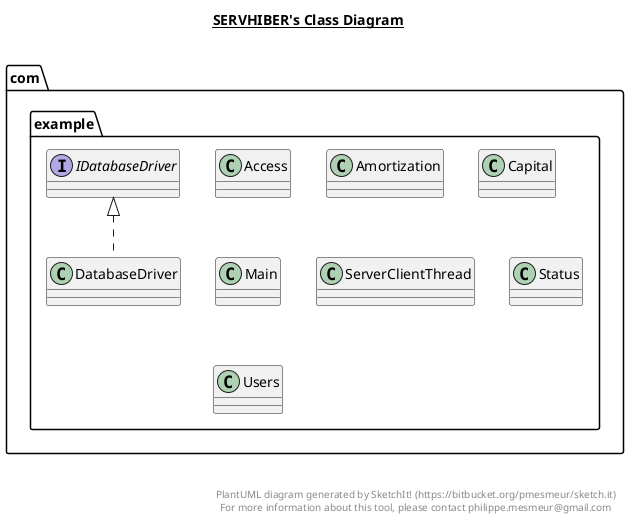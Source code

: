 @startuml

title __SERVHIBER's Class Diagram__\n

  namespace com.example {
    class com.example.Access {
    }
  }
  

  namespace com.example {
    class com.example.Amortization {
    }
  }
  

  namespace com.example {
    class com.example.Capital {
    }
  }
  

  namespace com.example {
    class com.example.DatabaseDriver {
    }
  }
  

  namespace com.example {
    interface com.example.IDatabaseDriver {
    }
  }
  

  namespace com.example {
    class com.example.Main {
    }
  }
  

  namespace com.example {
    class com.example.ServerClientThread {
    }
  }
  

  namespace com.example {
    class com.example.Status {
    }
  }
  

  namespace com.example {
    class com.example.Users {
    }
  }
  

  com.example.DatabaseDriver .up.|> com.example.IDatabaseDriver


right footer


PlantUML diagram generated by SketchIt! (https://bitbucket.org/pmesmeur/sketch.it)
For more information about this tool, please contact philippe.mesmeur@gmail.com
endfooter

@enduml
